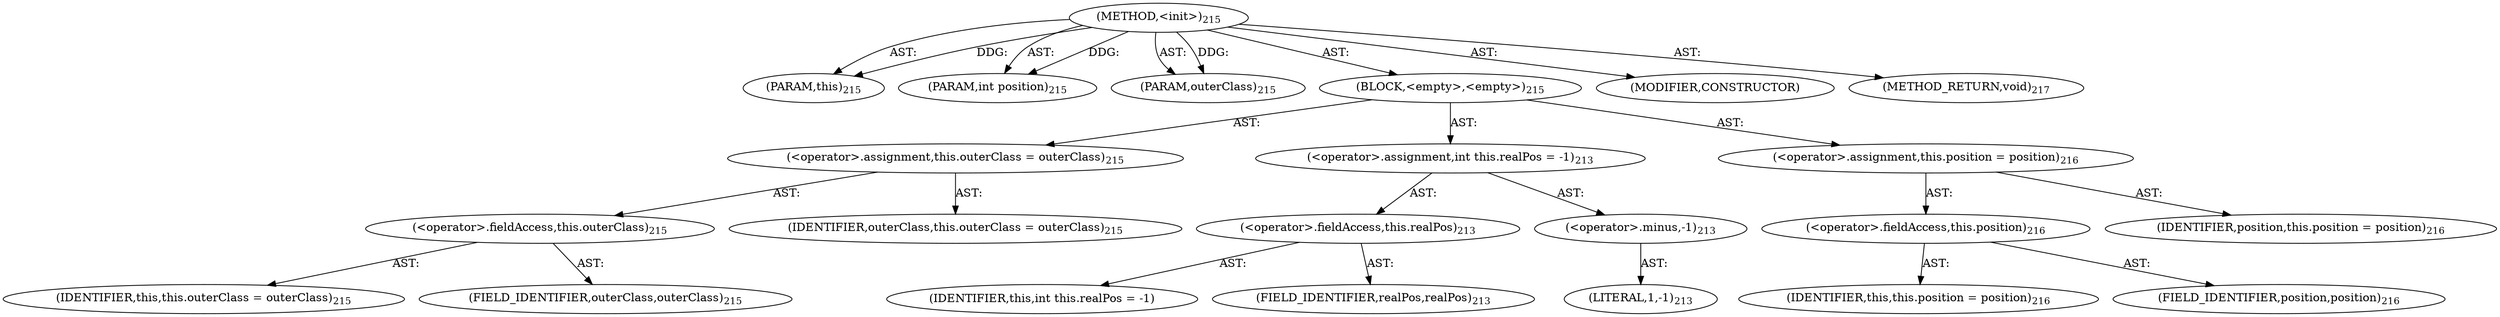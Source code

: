 digraph "&lt;init&gt;" {  
"111669149705" [label = <(METHOD,&lt;init&gt;)<SUB>215</SUB>> ]
"115964116993" [label = <(PARAM,this)<SUB>215</SUB>> ]
"115964117019" [label = <(PARAM,int position)<SUB>215</SUB>> ]
"115964116994" [label = <(PARAM,outerClass)<SUB>215</SUB>> ]
"25769803788" [label = <(BLOCK,&lt;empty&gt;,&lt;empty&gt;)<SUB>215</SUB>> ]
"30064771128" [label = <(&lt;operator&gt;.assignment,this.outerClass = outerClass)<SUB>215</SUB>> ]
"30064771129" [label = <(&lt;operator&gt;.fieldAccess,this.outerClass)<SUB>215</SUB>> ]
"68719476738" [label = <(IDENTIFIER,this,this.outerClass = outerClass)<SUB>215</SUB>> ]
"55834574862" [label = <(FIELD_IDENTIFIER,outerClass,outerClass)<SUB>215</SUB>> ]
"68719476739" [label = <(IDENTIFIER,outerClass,this.outerClass = outerClass)<SUB>215</SUB>> ]
"30064771130" [label = <(&lt;operator&gt;.assignment,int this.realPos = -1)<SUB>213</SUB>> ]
"30064771131" [label = <(&lt;operator&gt;.fieldAccess,this.realPos)<SUB>213</SUB>> ]
"68719476787" [label = <(IDENTIFIER,this,int this.realPos = -1)> ]
"55834574863" [label = <(FIELD_IDENTIFIER,realPos,realPos)<SUB>213</SUB>> ]
"30064771132" [label = <(&lt;operator&gt;.minus,-1)<SUB>213</SUB>> ]
"90194313223" [label = <(LITERAL,1,-1)<SUB>213</SUB>> ]
"30064771133" [label = <(&lt;operator&gt;.assignment,this.position = position)<SUB>216</SUB>> ]
"30064771134" [label = <(&lt;operator&gt;.fieldAccess,this.position)<SUB>216</SUB>> ]
"68719476737" [label = <(IDENTIFIER,this,this.position = position)<SUB>216</SUB>> ]
"55834574864" [label = <(FIELD_IDENTIFIER,position,position)<SUB>216</SUB>> ]
"68719476788" [label = <(IDENTIFIER,position,this.position = position)<SUB>216</SUB>> ]
"133143986202" [label = <(MODIFIER,CONSTRUCTOR)> ]
"128849018889" [label = <(METHOD_RETURN,void)<SUB>217</SUB>> ]
  "111669149705" -> "115964116993"  [ label = "AST: "] 
  "111669149705" -> "115964117019"  [ label = "AST: "] 
  "111669149705" -> "115964116994"  [ label = "AST: "] 
  "111669149705" -> "25769803788"  [ label = "AST: "] 
  "111669149705" -> "133143986202"  [ label = "AST: "] 
  "111669149705" -> "128849018889"  [ label = "AST: "] 
  "25769803788" -> "30064771128"  [ label = "AST: "] 
  "25769803788" -> "30064771130"  [ label = "AST: "] 
  "25769803788" -> "30064771133"  [ label = "AST: "] 
  "30064771128" -> "30064771129"  [ label = "AST: "] 
  "30064771128" -> "68719476739"  [ label = "AST: "] 
  "30064771129" -> "68719476738"  [ label = "AST: "] 
  "30064771129" -> "55834574862"  [ label = "AST: "] 
  "30064771130" -> "30064771131"  [ label = "AST: "] 
  "30064771130" -> "30064771132"  [ label = "AST: "] 
  "30064771131" -> "68719476787"  [ label = "AST: "] 
  "30064771131" -> "55834574863"  [ label = "AST: "] 
  "30064771132" -> "90194313223"  [ label = "AST: "] 
  "30064771133" -> "30064771134"  [ label = "AST: "] 
  "30064771133" -> "68719476788"  [ label = "AST: "] 
  "30064771134" -> "68719476737"  [ label = "AST: "] 
  "30064771134" -> "55834574864"  [ label = "AST: "] 
  "111669149705" -> "115964116993"  [ label = "DDG: "] 
  "111669149705" -> "115964117019"  [ label = "DDG: "] 
  "111669149705" -> "115964116994"  [ label = "DDG: "] 
}
